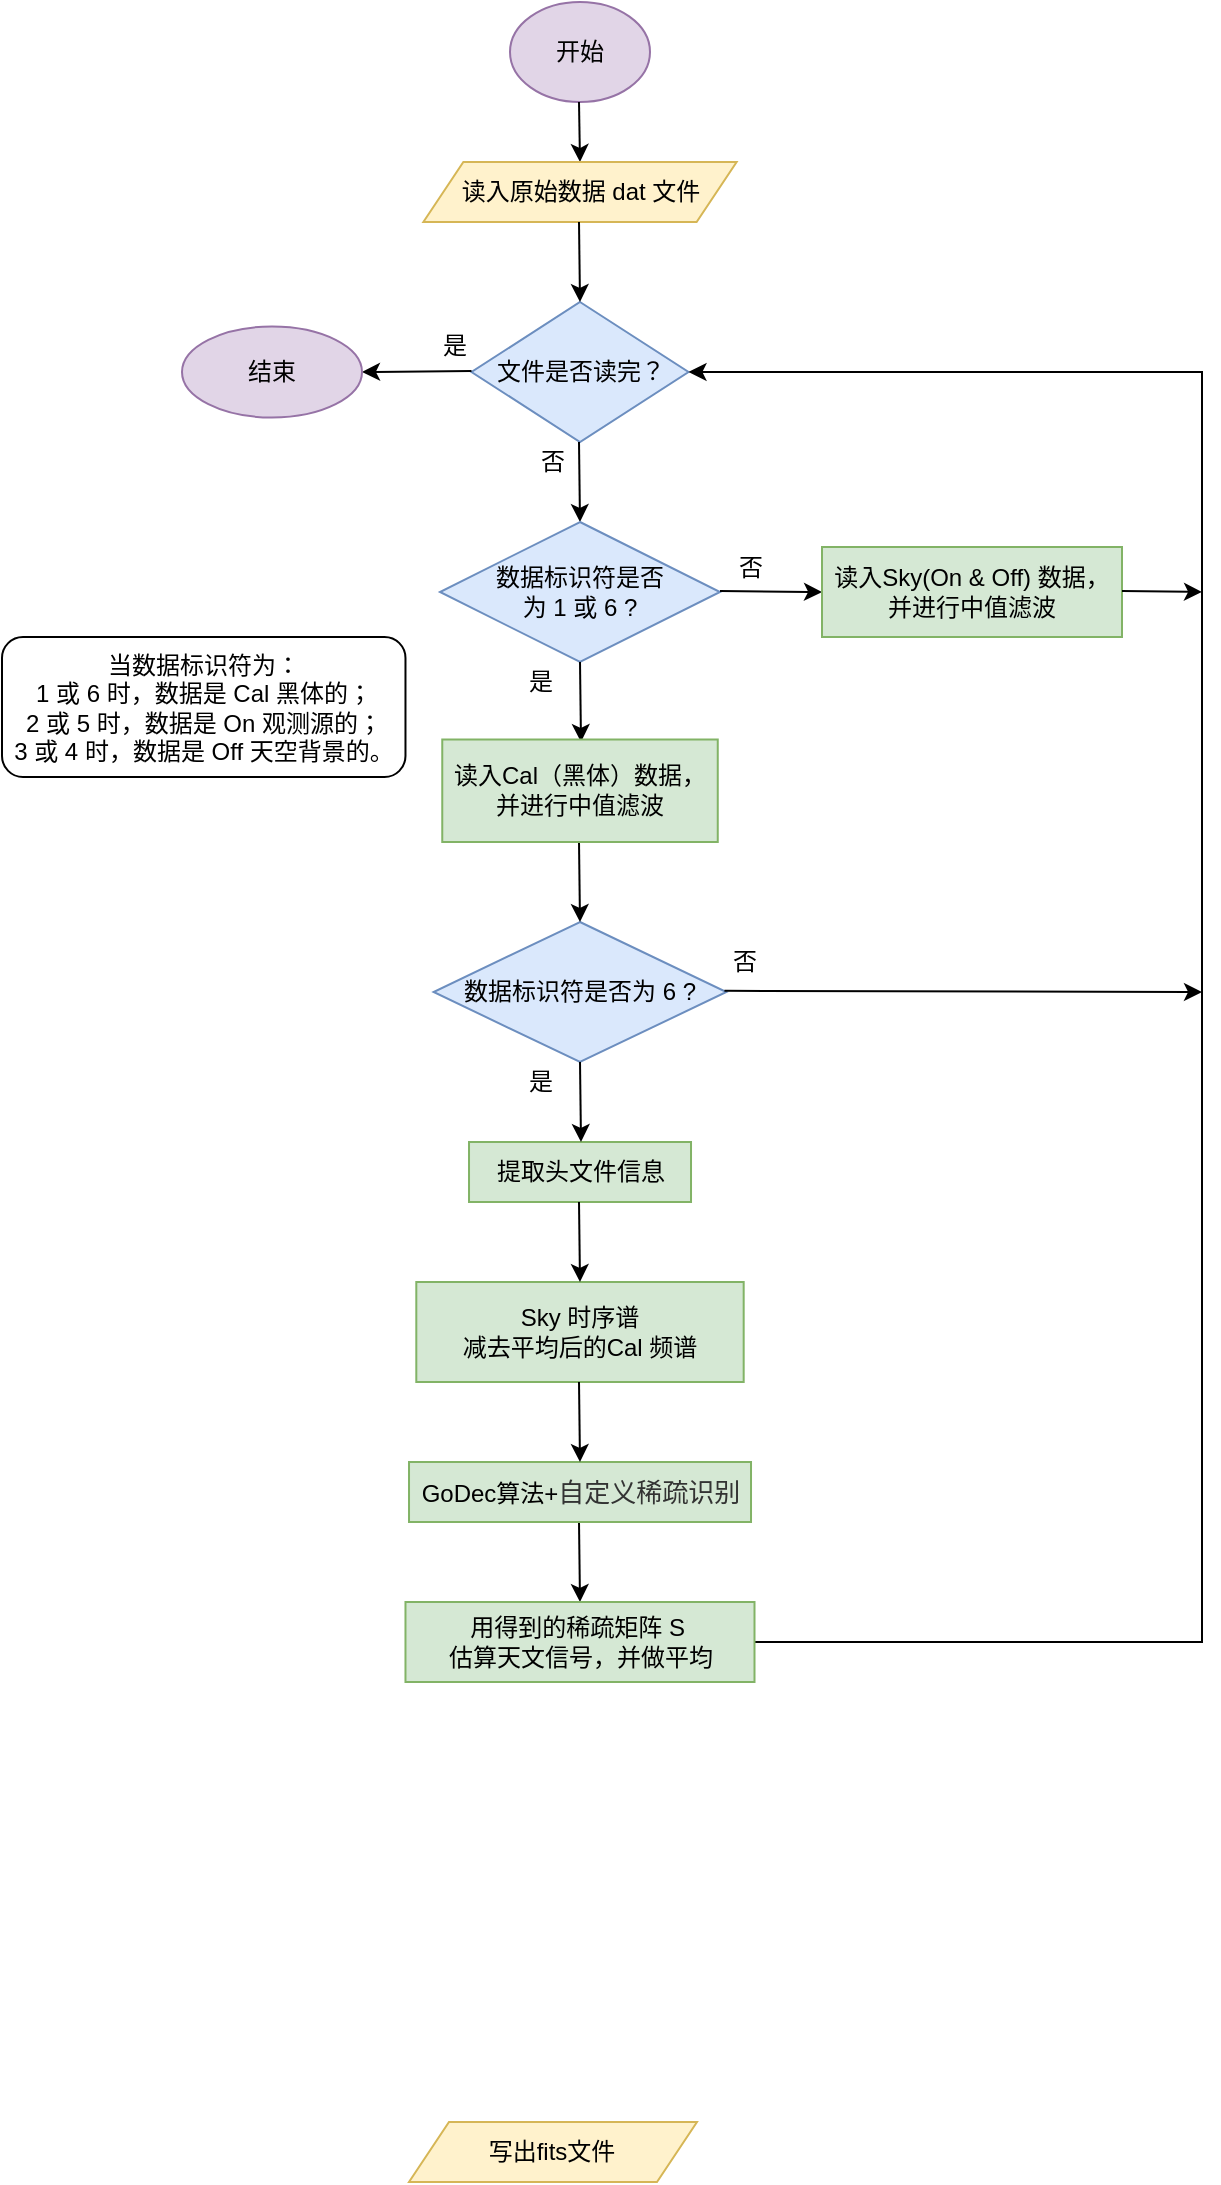 <mxfile version="18.0.2" type="github">
  <diagram id="9LFVirJZFVcQrRk2dpHQ" name="Page-1">
    <mxGraphModel dx="1038" dy="537" grid="1" gridSize="10" guides="1" tooltips="1" connect="1" arrows="1" fold="1" page="1" pageScale="1" pageWidth="827" pageHeight="1169" math="0" shadow="0">
      <root>
        <mxCell id="0" />
        <mxCell id="1" parent="0" />
        <mxCell id="mCy6L7Xg52RXN49dxGRW-1" value="开始" style="ellipse;whiteSpace=wrap;html=1;fillColor=#e1d5e7;strokeColor=#9673a6;" vertex="1" parent="1">
          <mxGeometry x="414" width="70" height="50" as="geometry" />
        </mxCell>
        <mxCell id="mCy6L7Xg52RXN49dxGRW-2" value="" style="endArrow=classic;html=1;rounded=0;" edge="1" parent="1">
          <mxGeometry width="50" height="50" relative="1" as="geometry">
            <mxPoint x="448.5" y="50" as="sourcePoint" />
            <mxPoint x="449" y="80" as="targetPoint" />
          </mxGeometry>
        </mxCell>
        <mxCell id="mCy6L7Xg52RXN49dxGRW-3" value="读入原始数据 dat 文件" style="shape=parallelogram;perimeter=parallelogramPerimeter;whiteSpace=wrap;html=1;fixedSize=1;fillColor=#fff2cc;strokeColor=#d6b656;" vertex="1" parent="1">
          <mxGeometry x="370.68" y="80" width="156.63" height="30" as="geometry" />
        </mxCell>
        <mxCell id="mCy6L7Xg52RXN49dxGRW-4" value="文件是否读完？" style="rhombus;whiteSpace=wrap;html=1;fillColor=#dae8fc;strokeColor=#6c8ebf;" vertex="1" parent="1">
          <mxGeometry x="394.75" y="150" width="108.5" height="70" as="geometry" />
        </mxCell>
        <mxCell id="mCy6L7Xg52RXN49dxGRW-5" value="" style="endArrow=classic;html=1;rounded=0;" edge="1" parent="1">
          <mxGeometry width="50" height="50" relative="1" as="geometry">
            <mxPoint x="448.5" y="110" as="sourcePoint" />
            <mxPoint x="449" y="150" as="targetPoint" />
          </mxGeometry>
        </mxCell>
        <mxCell id="mCy6L7Xg52RXN49dxGRW-6" value="" style="endArrow=classic;html=1;rounded=0;" edge="1" parent="1">
          <mxGeometry width="50" height="50" relative="1" as="geometry">
            <mxPoint x="394.75" y="184.5" as="sourcePoint" />
            <mxPoint x="340" y="185" as="targetPoint" />
          </mxGeometry>
        </mxCell>
        <mxCell id="mCy6L7Xg52RXN49dxGRW-7" value="结束" style="ellipse;whiteSpace=wrap;html=1;fillColor=#e1d5e7;strokeColor=#9673a6;" vertex="1" parent="1">
          <mxGeometry x="250" y="162.25" width="90" height="45.5" as="geometry" />
        </mxCell>
        <mxCell id="mCy6L7Xg52RXN49dxGRW-8" value="" style="endArrow=classic;html=1;rounded=0;" edge="1" parent="1">
          <mxGeometry width="50" height="50" relative="1" as="geometry">
            <mxPoint x="448.5" y="220" as="sourcePoint" />
            <mxPoint x="449" y="260" as="targetPoint" />
          </mxGeometry>
        </mxCell>
        <mxCell id="mCy6L7Xg52RXN49dxGRW-9" value="否" style="text;html=1;align=center;verticalAlign=middle;resizable=0;points=[];autosize=1;strokeColor=none;fillColor=none;" vertex="1" parent="1">
          <mxGeometry x="420" y="220" width="30" height="20" as="geometry" />
        </mxCell>
        <mxCell id="mCy6L7Xg52RXN49dxGRW-10" value="数据标识符是否&lt;br&gt;为 1 或 6 ?" style="rhombus;whiteSpace=wrap;html=1;fillColor=#dae8fc;strokeColor=#6c8ebf;" vertex="1" parent="1">
          <mxGeometry x="379" y="260" width="140" height="70" as="geometry" />
        </mxCell>
        <mxCell id="mCy6L7Xg52RXN49dxGRW-11" value="" style="endArrow=classic;html=1;rounded=0;" edge="1" parent="1">
          <mxGeometry width="50" height="50" relative="1" as="geometry">
            <mxPoint x="519" y="294.5" as="sourcePoint" />
            <mxPoint x="570" y="295" as="targetPoint" />
          </mxGeometry>
        </mxCell>
        <mxCell id="mCy6L7Xg52RXN49dxGRW-12" value="" style="endArrow=classic;html=1;rounded=0;" edge="1" parent="1">
          <mxGeometry width="50" height="50" relative="1" as="geometry">
            <mxPoint x="449" y="330" as="sourcePoint" />
            <mxPoint x="449.5" y="370" as="targetPoint" />
          </mxGeometry>
        </mxCell>
        <mxCell id="mCy6L7Xg52RXN49dxGRW-13" value="否" style="text;html=1;align=center;verticalAlign=middle;resizable=0;points=[];autosize=1;strokeColor=none;fillColor=none;" vertex="1" parent="1">
          <mxGeometry x="519" y="272.5" width="30" height="20" as="geometry" />
        </mxCell>
        <mxCell id="mCy6L7Xg52RXN49dxGRW-14" value="读入Sky(On &amp;amp; Off) 数据，并进行中值滤波" style="rounded=0;whiteSpace=wrap;html=1;fillColor=#d5e8d4;strokeColor=#82b366;" vertex="1" parent="1">
          <mxGeometry x="570" y="272.5" width="150" height="45" as="geometry" />
        </mxCell>
        <mxCell id="mCy6L7Xg52RXN49dxGRW-17" value="是" style="text;html=1;align=center;verticalAlign=middle;resizable=0;points=[];autosize=1;strokeColor=none;fillColor=none;" vertex="1" parent="1">
          <mxGeometry x="370.68" y="162.25" width="30" height="20" as="geometry" />
        </mxCell>
        <mxCell id="mCy6L7Xg52RXN49dxGRW-18" value="是" style="text;html=1;align=center;verticalAlign=middle;resizable=0;points=[];autosize=1;strokeColor=none;fillColor=none;" vertex="1" parent="1">
          <mxGeometry x="414" y="330" width="30" height="20" as="geometry" />
        </mxCell>
        <mxCell id="mCy6L7Xg52RXN49dxGRW-19" value="数据标识符是否为 6 ?" style="rhombus;whiteSpace=wrap;html=1;fillColor=#dae8fc;strokeColor=#6c8ebf;" vertex="1" parent="1">
          <mxGeometry x="375.8" y="460" width="146.38" height="70" as="geometry" />
        </mxCell>
        <mxCell id="mCy6L7Xg52RXN49dxGRW-20" value="" style="endArrow=classic;html=1;rounded=0;" edge="1" parent="1">
          <mxGeometry width="50" height="50" relative="1" as="geometry">
            <mxPoint x="448.5" y="420" as="sourcePoint" />
            <mxPoint x="449" y="460" as="targetPoint" />
          </mxGeometry>
        </mxCell>
        <mxCell id="mCy6L7Xg52RXN49dxGRW-22" value="是" style="text;html=1;align=center;verticalAlign=middle;resizable=0;points=[];autosize=1;strokeColor=none;fillColor=none;" vertex="1" parent="1">
          <mxGeometry x="414" y="530" width="30" height="20" as="geometry" />
        </mxCell>
        <mxCell id="mCy6L7Xg52RXN49dxGRW-23" value="" style="endArrow=classic;html=1;rounded=0;exitX=0.161;exitY=1.22;exitDx=0;exitDy=0;exitPerimeter=0;" edge="1" parent="1" source="mCy6L7Xg52RXN49dxGRW-28">
          <mxGeometry width="50" height="50" relative="1" as="geometry">
            <mxPoint x="517.88" y="494.5" as="sourcePoint" />
            <mxPoint x="760" y="495" as="targetPoint" />
          </mxGeometry>
        </mxCell>
        <mxCell id="mCy6L7Xg52RXN49dxGRW-24" value="读入Cal（黑体）数据，&lt;br&gt;并进行中值滤波" style="rounded=0;whiteSpace=wrap;html=1;fillColor=#d5e8d4;strokeColor=#82b366;" vertex="1" parent="1">
          <mxGeometry x="380.13" y="368.75" width="137.75" height="51.25" as="geometry" />
        </mxCell>
        <mxCell id="mCy6L7Xg52RXN49dxGRW-26" value="提取头文件信息" style="rounded=0;whiteSpace=wrap;html=1;fillColor=#d5e8d4;strokeColor=#82b366;" vertex="1" parent="1">
          <mxGeometry x="393.51" y="570" width="111" height="30" as="geometry" />
        </mxCell>
        <mxCell id="mCy6L7Xg52RXN49dxGRW-27" value="" style="endArrow=classic;html=1;rounded=0;entryX=1;entryY=0.5;entryDx=0;entryDy=0;" edge="1" parent="1" target="mCy6L7Xg52RXN49dxGRW-4">
          <mxGeometry width="50" height="50" relative="1" as="geometry">
            <mxPoint x="530" y="820" as="sourcePoint" />
            <mxPoint x="690" y="150" as="targetPoint" />
            <Array as="points">
              <mxPoint x="760" y="820" />
              <mxPoint x="760" y="185" />
            </Array>
          </mxGeometry>
        </mxCell>
        <mxCell id="mCy6L7Xg52RXN49dxGRW-28" value="否" style="text;html=1;align=center;verticalAlign=middle;resizable=0;points=[];autosize=1;strokeColor=none;fillColor=none;" vertex="1" parent="1">
          <mxGeometry x="516.38" y="470" width="30" height="20" as="geometry" />
        </mxCell>
        <mxCell id="mCy6L7Xg52RXN49dxGRW-30" value="" style="endArrow=classic;html=1;rounded=0;" edge="1" parent="1">
          <mxGeometry width="50" height="50" relative="1" as="geometry">
            <mxPoint x="449" y="530" as="sourcePoint" />
            <mxPoint x="449.5" y="570" as="targetPoint" />
          </mxGeometry>
        </mxCell>
        <mxCell id="mCy6L7Xg52RXN49dxGRW-31" value="&lt;div&gt;Sky 时序谱&lt;/div&gt;&lt;div&gt;减去平均后的Cal 频谱&lt;/div&gt;" style="rounded=0;whiteSpace=wrap;html=1;fillColor=#d5e8d4;strokeColor=#82b366;" vertex="1" parent="1">
          <mxGeometry x="367.15" y="640" width="163.69" height="50" as="geometry" />
        </mxCell>
        <mxCell id="mCy6L7Xg52RXN49dxGRW-33" value="" style="endArrow=classic;html=1;rounded=0;" edge="1" parent="1">
          <mxGeometry width="50" height="50" relative="1" as="geometry">
            <mxPoint x="448.5" y="760" as="sourcePoint" />
            <mxPoint x="449" y="800" as="targetPoint" />
          </mxGeometry>
        </mxCell>
        <mxCell id="mCy6L7Xg52RXN49dxGRW-34" value="GoDec算法+&lt;span style=&quot;color: rgb(51, 51, 51); font-family: &amp;quot;Helvetica Neue&amp;quot;, Helvetica, Arial, &amp;quot;Hiragino Sans GB&amp;quot;, &amp;quot;Hiragino Sans GB W3&amp;quot;, &amp;quot;Microsoft YaHei UI&amp;quot;, &amp;quot;Microsoft YaHei&amp;quot;, sans-serif; font-size: 13px; text-align: start;&quot;&gt;自定义稀疏识别&lt;/span&gt;" style="rounded=0;whiteSpace=wrap;html=1;fillColor=#d5e8d4;strokeColor=#82b366;" vertex="1" parent="1">
          <mxGeometry x="363.51" y="730" width="171" height="30" as="geometry" />
        </mxCell>
        <mxCell id="mCy6L7Xg52RXN49dxGRW-35" value="" style="endArrow=classic;html=1;rounded=0;" edge="1" parent="1">
          <mxGeometry width="50" height="50" relative="1" as="geometry">
            <mxPoint x="448.5" y="600" as="sourcePoint" />
            <mxPoint x="449" y="640" as="targetPoint" />
          </mxGeometry>
        </mxCell>
        <mxCell id="mCy6L7Xg52RXN49dxGRW-36" value="&lt;div style=&quot;&quot;&gt;用得到的稀疏矩阵 S&amp;nbsp;&lt;/div&gt;&lt;div style=&quot;&quot;&gt;估算&lt;span style=&quot;background-color: initial;&quot;&gt;天文信号，并做平均&lt;/span&gt;&lt;/div&gt;" style="rounded=0;whiteSpace=wrap;html=1;fillColor=#d5e8d4;strokeColor=#82b366;" vertex="1" parent="1">
          <mxGeometry x="361.74" y="800" width="174.51" height="40" as="geometry" />
        </mxCell>
        <mxCell id="mCy6L7Xg52RXN49dxGRW-37" value="" style="endArrow=classic;html=1;rounded=0;" edge="1" parent="1">
          <mxGeometry width="50" height="50" relative="1" as="geometry">
            <mxPoint x="448.5" y="690" as="sourcePoint" />
            <mxPoint x="449" y="730" as="targetPoint" />
          </mxGeometry>
        </mxCell>
        <mxCell id="mCy6L7Xg52RXN49dxGRW-38" value="&lt;span style=&quot;&quot;&gt;写出fits文件&lt;/span&gt;" style="shape=parallelogram;perimeter=parallelogramPerimeter;whiteSpace=wrap;html=1;fixedSize=1;fillColor=#fff2cc;strokeColor=#d6b656;" vertex="1" parent="1">
          <mxGeometry x="363.49" y="1060" width="144" height="30" as="geometry" />
        </mxCell>
        <mxCell id="mCy6L7Xg52RXN49dxGRW-40" value="" style="endArrow=classic;html=1;rounded=0;" edge="1" parent="1">
          <mxGeometry width="50" height="50" relative="1" as="geometry">
            <mxPoint x="720" y="294.5" as="sourcePoint" />
            <mxPoint x="760" y="295" as="targetPoint" />
          </mxGeometry>
        </mxCell>
        <mxCell id="mCy6L7Xg52RXN49dxGRW-44" value="&lt;span style=&quot;&quot;&gt;当数据标识符为：&lt;/span&gt;&lt;br style=&quot;&quot;&gt;&lt;span style=&quot;&quot;&gt;1 或 6 时，数据是 Cal 黑体的；&lt;/span&gt;&lt;br style=&quot;&quot;&gt;&lt;span style=&quot;&quot;&gt;2 或 5 时，数据是 On 观测源的；&lt;/span&gt;&lt;br style=&quot;&quot;&gt;&lt;span style=&quot;&quot;&gt;3 或 4 时，数据是 Off 天空背景的。&lt;/span&gt;" style="rounded=1;whiteSpace=wrap;html=1;" vertex="1" parent="1">
          <mxGeometry x="160" y="317.5" width="201.74" height="70" as="geometry" />
        </mxCell>
      </root>
    </mxGraphModel>
  </diagram>
</mxfile>
